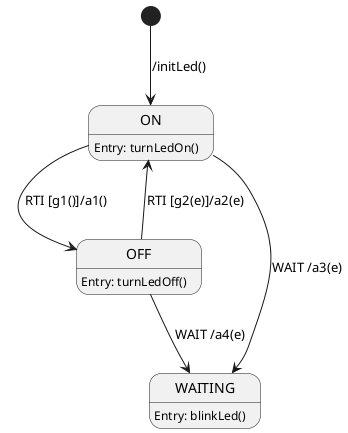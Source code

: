 
@startuml

[*] --> ON : /initLed()

state ON {
    ON:Entry: turnLedOn()
}

state OFF {
    OFF:Entry: turnLedOff()
}

state WAITING {
    WAITING:Entry: blinkLed()
}

ON --> OFF : RTI [g1()]/a1()
OFF --> ON : RTI [g2(e)]/a2(e)
ON --> WAITING : WAIT /a3(e)
OFF --> WAITING : WAIT /a4(e)
@enduml
